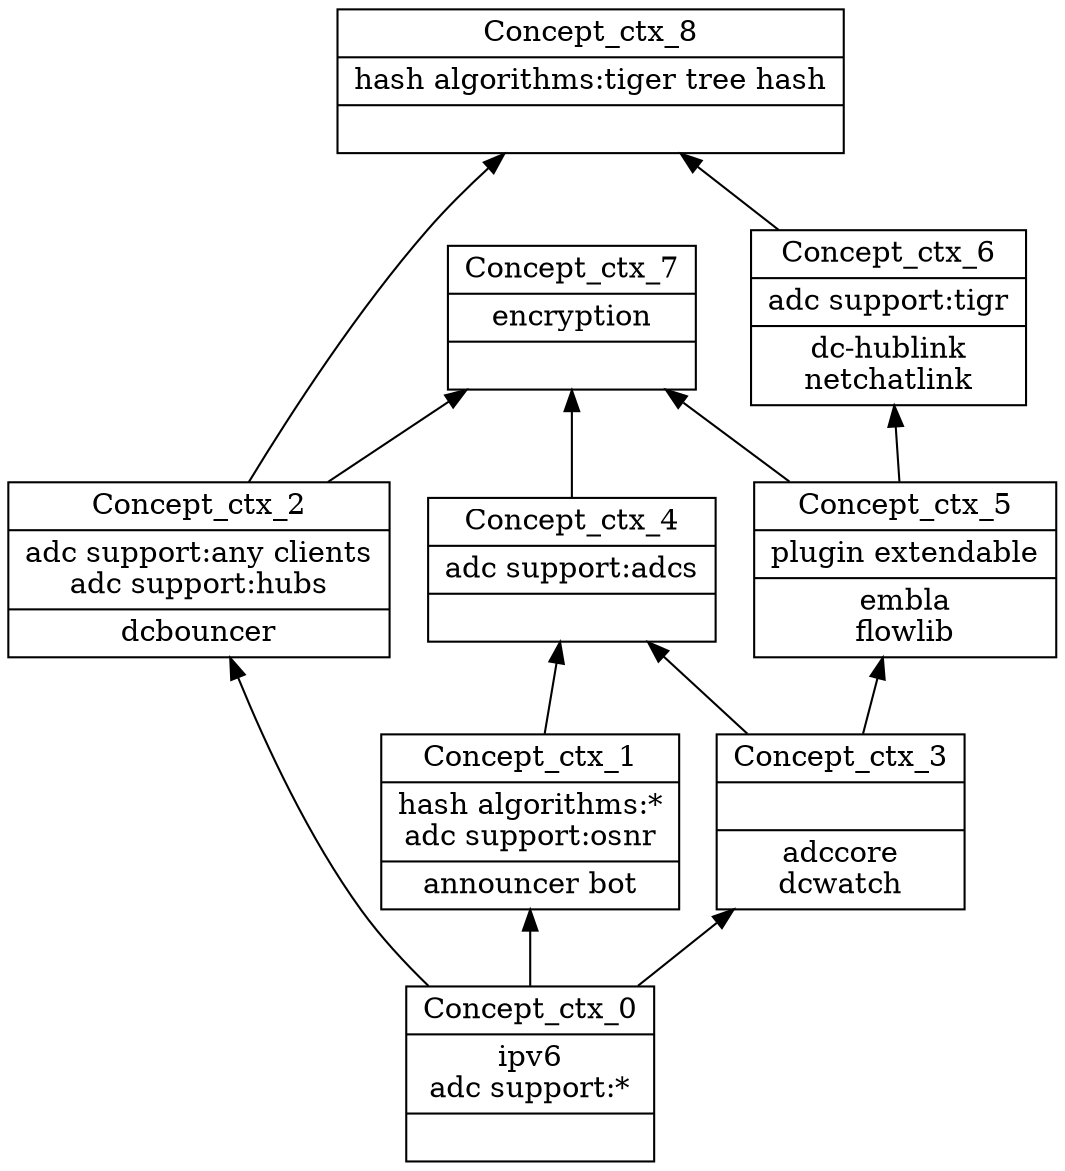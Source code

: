 digraph G { 
	rankdir=BT;
subgraph ctx { 
label="ctx";
1 [shape=record,label="{Concept_ctx_0|ipv6\nadc support:*\n|}"];
2 [shape=record,label="{Concept_ctx_2|adc support:any clients\nadc support:hubs\n|dcbouncer\n}"];
3 [shape=record,label="{Concept_ctx_1|hash algorithms:*\nadc support:osnr\n|announcer bot\n}"];
4 [shape=record,label="{Concept_ctx_3||adccore\ndcwatch\n}"];
5 [shape=record,label="{Concept_ctx_4|adc support:adcs\n|}"];
6 [shape=record,label="{Concept_ctx_5|plugin extendable\n|embla\nflowlib\n}"];
7 [shape=record,label="{Concept_ctx_7|encryption\n|}"];
8 [shape=record,label="{Concept_ctx_6|adc support:tigr\n|dc-hublink\nnetchatlink\n}"];
9 [shape=record,label="{Concept_ctx_8|hash algorithms:tiger tree hash\n|}"];
	1 -> 2
	1 -> 3
	1 -> 4
	4 -> 5
	3 -> 5
	4 -> 6
	6 -> 7
	5 -> 7
	2 -> 7
	6 -> 8
	8 -> 9
	2 -> 9
}
}